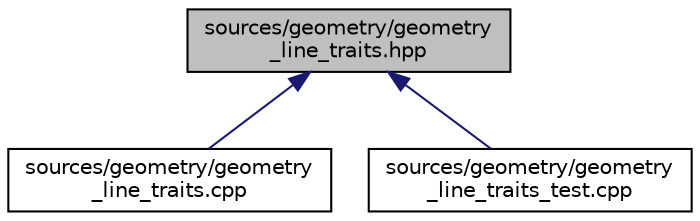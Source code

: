 digraph "sources/geometry/geometry_line_traits.hpp"
{
 // LATEX_PDF_SIZE
  edge [fontname="Helvetica",fontsize="10",labelfontname="Helvetica",labelfontsize="10"];
  node [fontname="Helvetica",fontsize="10",shape=record];
  Node1 [label="sources/geometry/geometry\l_line_traits.hpp",height=0.2,width=0.4,color="black", fillcolor="grey75", style="filled", fontcolor="black",tooltip=" "];
  Node1 -> Node2 [dir="back",color="midnightblue",fontsize="10",style="solid",fontname="Helvetica"];
  Node2 [label="sources/geometry/geometry\l_line_traits.cpp",height=0.2,width=0.4,color="black", fillcolor="white", style="filled",URL="$geometry__line__traits_8cpp.html",tooltip=" "];
  Node1 -> Node3 [dir="back",color="midnightblue",fontsize="10",style="solid",fontname="Helvetica"];
  Node3 [label="sources/geometry/geometry\l_line_traits_test.cpp",height=0.2,width=0.4,color="black", fillcolor="white", style="filled",URL="$geometry__line__traits__test_8cpp.html",tooltip=" "];
}
